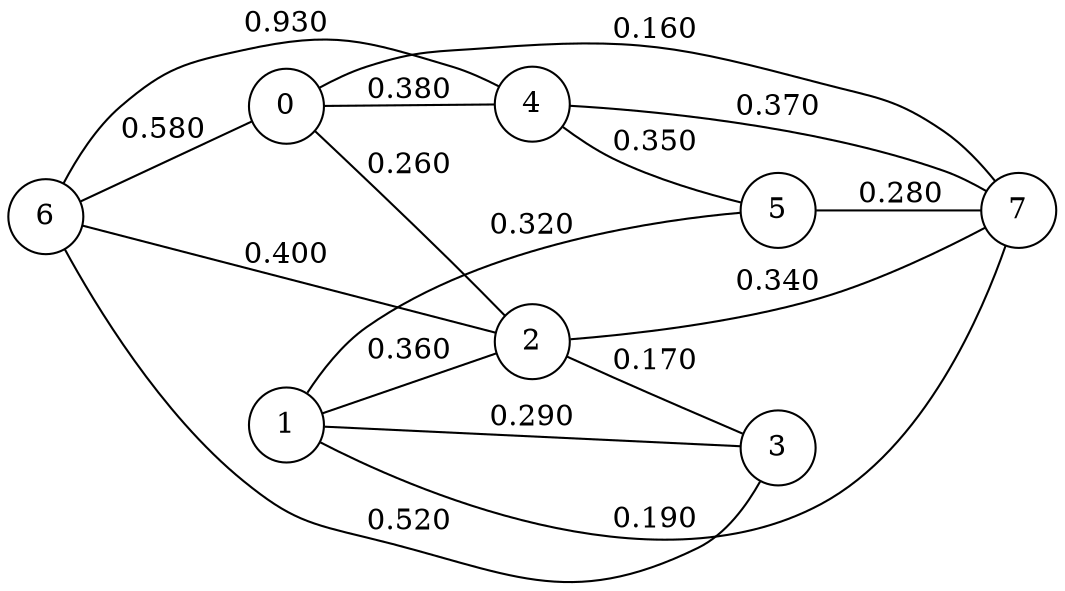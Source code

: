 graph {
rankdir = LR;
node [shape = circle];
6 -- 4 [label="0.930" ]
1 -- 5 [label="0.320" ]
1 -- 7 [label="0.190" ]
5 -- 7 [label="0.280" ]
6 -- 0 [label="0.580" ]
1 -- 3 [label="0.290" ]
0 -- 7 [label="0.160" ]
4 -- 5 [label="0.350" ]
1 -- 2 [label="0.360" ]
2 -- 3 [label="0.170" ]
4 -- 7 [label="0.370" ]
2 -- 7 [label="0.340" ]
0 -- 4 [label="0.380" ]
6 -- 2 [label="0.400" ]
3 -- 6 [label="0.520" ]
0 -- 2 [label="0.260" ]
}
